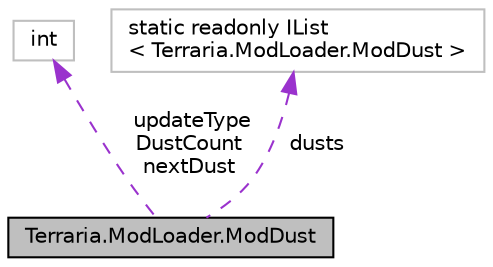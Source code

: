digraph "Terraria.ModLoader.ModDust"
{
  edge [fontname="Helvetica",fontsize="10",labelfontname="Helvetica",labelfontsize="10"];
  node [fontname="Helvetica",fontsize="10",shape=record];
  Node1 [label="Terraria.ModLoader.ModDust",height=0.2,width=0.4,color="black", fillcolor="grey75", style="filled", fontcolor="black"];
  Node2 -> Node1 [dir="back",color="darkorchid3",fontsize="10",style="dashed",label=" updateType\nDustCount\nnextDust" ,fontname="Helvetica"];
  Node2 [label="int",height=0.2,width=0.4,color="grey75", fillcolor="white", style="filled"];
  Node3 -> Node1 [dir="back",color="darkorchid3",fontsize="10",style="dashed",label=" dusts" ,fontname="Helvetica"];
  Node3 [label="static readonly IList\l\< Terraria.ModLoader.ModDust \>",height=0.2,width=0.4,color="grey75", fillcolor="white", style="filled"];
}
